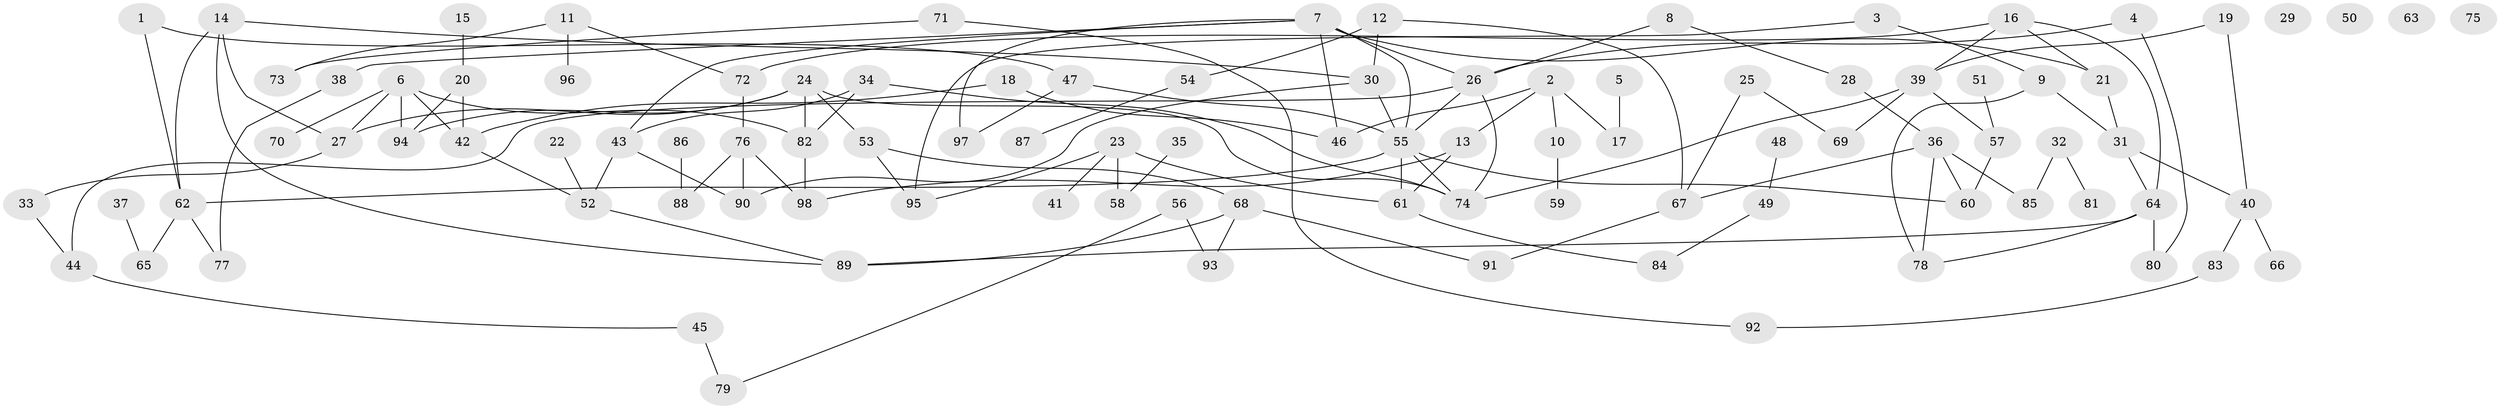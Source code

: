 // coarse degree distribution, {5: 0.10294117647058823, 6: 0.058823529411764705, 4: 0.16176470588235295, 2: 0.3235294117647059, 1: 0.17647058823529413, 10: 0.014705882352941176, 3: 0.07352941176470588, 7: 0.014705882352941176, 0: 0.058823529411764705, 9: 0.014705882352941176}
// Generated by graph-tools (version 1.1) at 2025/16/03/04/25 18:16:25]
// undirected, 98 vertices, 131 edges
graph export_dot {
graph [start="1"]
  node [color=gray90,style=filled];
  1;
  2;
  3;
  4;
  5;
  6;
  7;
  8;
  9;
  10;
  11;
  12;
  13;
  14;
  15;
  16;
  17;
  18;
  19;
  20;
  21;
  22;
  23;
  24;
  25;
  26;
  27;
  28;
  29;
  30;
  31;
  32;
  33;
  34;
  35;
  36;
  37;
  38;
  39;
  40;
  41;
  42;
  43;
  44;
  45;
  46;
  47;
  48;
  49;
  50;
  51;
  52;
  53;
  54;
  55;
  56;
  57;
  58;
  59;
  60;
  61;
  62;
  63;
  64;
  65;
  66;
  67;
  68;
  69;
  70;
  71;
  72;
  73;
  74;
  75;
  76;
  77;
  78;
  79;
  80;
  81;
  82;
  83;
  84;
  85;
  86;
  87;
  88;
  89;
  90;
  91;
  92;
  93;
  94;
  95;
  96;
  97;
  98;
  1 -- 47;
  1 -- 62;
  2 -- 10;
  2 -- 13;
  2 -- 17;
  2 -- 46;
  3 -- 9;
  3 -- 95;
  4 -- 26;
  4 -- 80;
  5 -- 17;
  6 -- 27;
  6 -- 42;
  6 -- 70;
  6 -- 82;
  6 -- 94;
  7 -- 21;
  7 -- 26;
  7 -- 38;
  7 -- 43;
  7 -- 46;
  7 -- 55;
  7 -- 97;
  8 -- 26;
  8 -- 28;
  9 -- 31;
  9 -- 78;
  10 -- 59;
  11 -- 72;
  11 -- 73;
  11 -- 96;
  12 -- 30;
  12 -- 54;
  12 -- 67;
  13 -- 61;
  13 -- 98;
  14 -- 27;
  14 -- 30;
  14 -- 62;
  14 -- 89;
  15 -- 20;
  16 -- 21;
  16 -- 39;
  16 -- 64;
  16 -- 72;
  18 -- 42;
  18 -- 46;
  19 -- 39;
  19 -- 40;
  20 -- 42;
  20 -- 94;
  21 -- 31;
  22 -- 52;
  23 -- 41;
  23 -- 58;
  23 -- 61;
  23 -- 95;
  24 -- 27;
  24 -- 53;
  24 -- 74;
  24 -- 82;
  24 -- 94;
  25 -- 67;
  25 -- 69;
  26 -- 44;
  26 -- 55;
  26 -- 74;
  27 -- 33;
  28 -- 36;
  30 -- 55;
  30 -- 90;
  31 -- 40;
  31 -- 64;
  32 -- 81;
  32 -- 85;
  33 -- 44;
  34 -- 43;
  34 -- 74;
  34 -- 82;
  35 -- 58;
  36 -- 60;
  36 -- 67;
  36 -- 78;
  36 -- 85;
  37 -- 65;
  38 -- 77;
  39 -- 57;
  39 -- 69;
  39 -- 74;
  40 -- 66;
  40 -- 83;
  42 -- 52;
  43 -- 52;
  43 -- 90;
  44 -- 45;
  45 -- 79;
  47 -- 55;
  47 -- 97;
  48 -- 49;
  49 -- 84;
  51 -- 57;
  52 -- 89;
  53 -- 68;
  53 -- 95;
  54 -- 87;
  55 -- 60;
  55 -- 61;
  55 -- 62;
  55 -- 74;
  56 -- 79;
  56 -- 93;
  57 -- 60;
  61 -- 84;
  62 -- 65;
  62 -- 77;
  64 -- 78;
  64 -- 80;
  64 -- 89;
  67 -- 91;
  68 -- 89;
  68 -- 91;
  68 -- 93;
  71 -- 73;
  71 -- 92;
  72 -- 76;
  76 -- 88;
  76 -- 90;
  76 -- 98;
  82 -- 98;
  83 -- 92;
  86 -- 88;
}
